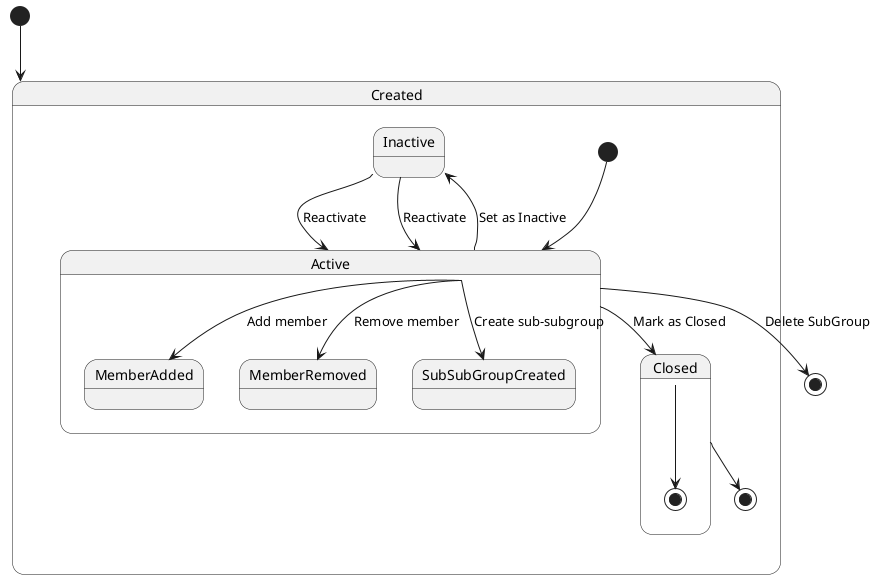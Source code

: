 @startuml
[*] --> Created

state Created {
    [*] --> Active
    Active --> Inactive : Set as Inactive
    Inactive --> Active : Reactivate
    Active --> Closed : Mark as Closed
    Closed --> [*]
}

state Active {
    Active --> MemberAdded : Add member
    Active --> MemberRemoved : Remove member
    Active --> SubSubGroupCreated : Create sub-subgroup
}

state Inactive {
    Inactive --> Active : Reactivate
}

state Closed {
    Closed --> [*]
}

Active --> [*] : Delete SubGroup

@enduml